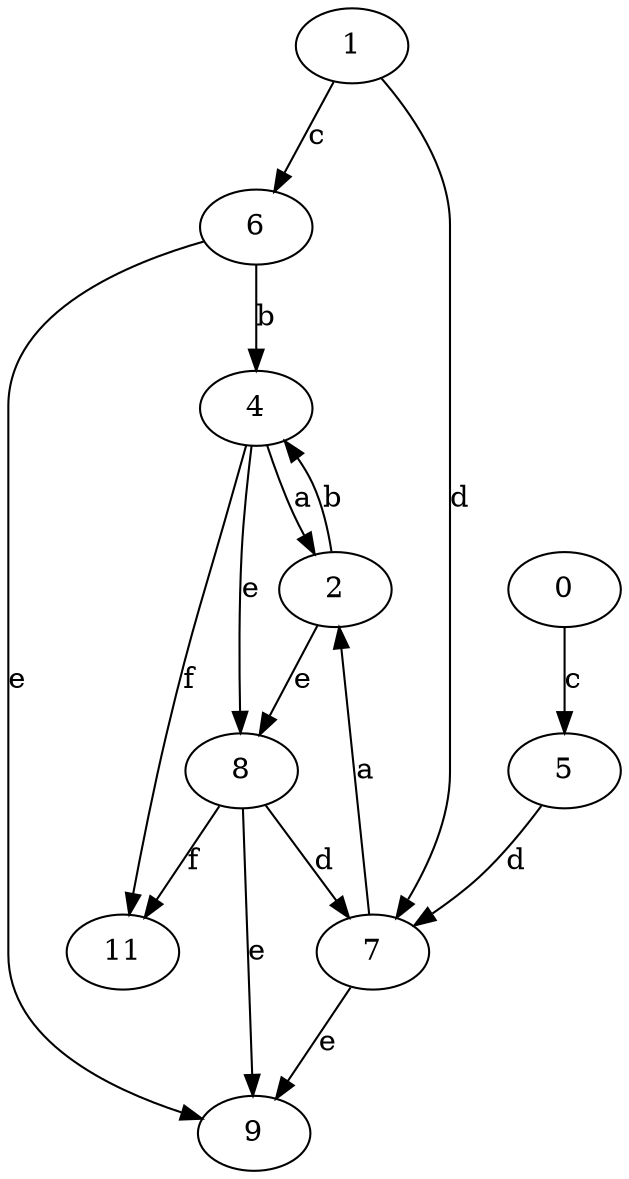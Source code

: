 strict digraph  {
1;
0;
2;
4;
5;
6;
7;
8;
9;
11;
1 -> 6  [label=c];
1 -> 7  [label=d];
0 -> 5  [label=c];
2 -> 4  [label=b];
2 -> 8  [label=e];
4 -> 2  [label=a];
4 -> 8  [label=e];
4 -> 11  [label=f];
5 -> 7  [label=d];
6 -> 4  [label=b];
6 -> 9  [label=e];
7 -> 2  [label=a];
7 -> 9  [label=e];
8 -> 7  [label=d];
8 -> 9  [label=e];
8 -> 11  [label=f];
}
